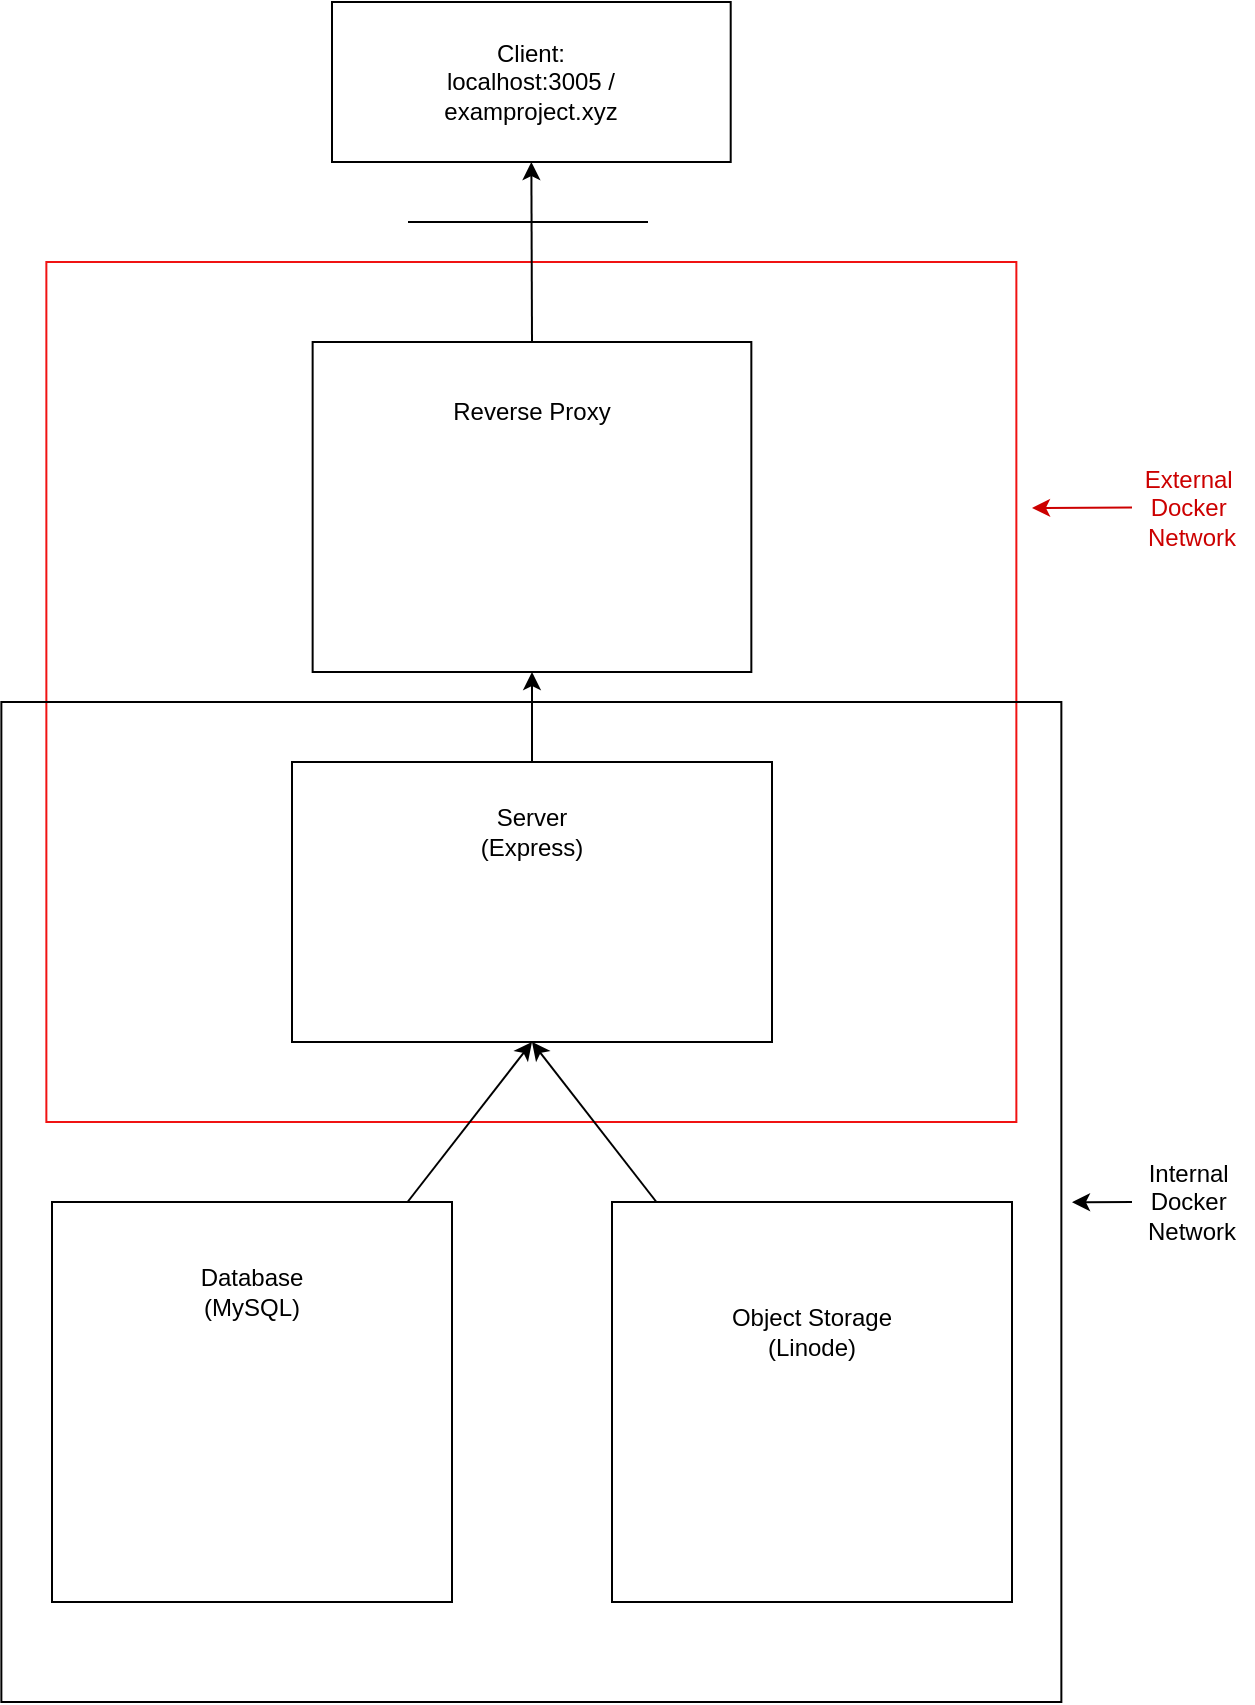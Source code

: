 <mxfile>
    <diagram name="Page-1" id="SBACAg1R_DxyBah2Urnb">
        <mxGraphModel dx="1679" dy="908" grid="1" gridSize="10" guides="1" tooltips="1" connect="1" arrows="1" fold="1" page="1" pageScale="1" pageWidth="827" pageHeight="1169" math="0" shadow="0">
            <root>
                <mxCell id="0"/>
                <mxCell id="1" parent="0"/>
                <mxCell id="20" value="" style="rounded=0;whiteSpace=wrap;html=1;" vertex="1" parent="1">
                    <mxGeometry x="174.68" y="630" width="530" height="500" as="geometry"/>
                </mxCell>
                <mxCell id="21" value="" style="rounded=0;whiteSpace=wrap;html=1;strokeColor=#F01313;" vertex="1" parent="1">
                    <mxGeometry x="197.18" y="410" width="485" height="430" as="geometry"/>
                </mxCell>
                <mxCell id="17" style="edgeStyle=none;html=1;exitX=0.5;exitY=0;exitDx=0;exitDy=0;" parent="1" source="6" edge="1">
                    <mxGeometry relative="1" as="geometry">
                        <mxPoint x="436" y="670" as="targetPoint"/>
                    </mxGeometry>
                </mxCell>
                <mxCell id="19" style="edgeStyle=none;html=1;entryX=0.5;entryY=1;entryDx=0;entryDy=0;" parent="1" source="6" target="29EiWO2GOaxbvxtyZf-W-2" edge="1">
                    <mxGeometry relative="1" as="geometry"/>
                </mxCell>
                <mxCell id="6" value="" style="rounded=0;whiteSpace=wrap;html=1;" parent="1" vertex="1">
                    <mxGeometry x="320" y="660" width="240" height="140" as="geometry"/>
                </mxCell>
                <mxCell id="29EiWO2GOaxbvxtyZf-W-2" value="" style="rounded=0;whiteSpace=wrap;html=1;" parent="1" vertex="1">
                    <mxGeometry x="330.32" y="450" width="219.35" height="165" as="geometry"/>
                </mxCell>
                <mxCell id="10" style="edgeStyle=none;html=1;entryX=0.5;entryY=1;entryDx=0;entryDy=0;" parent="1" target="11" edge="1">
                    <mxGeometry relative="1" as="geometry">
                        <mxPoint x="430.65" y="240" as="targetPoint"/>
                        <mxPoint x="440" y="450" as="sourcePoint"/>
                    </mxGeometry>
                </mxCell>
                <mxCell id="29EiWO2GOaxbvxtyZf-W-10" value="Reverse Proxy" style="text;html=1;align=center;verticalAlign=middle;whiteSpace=wrap;rounded=0;" parent="1" vertex="1">
                    <mxGeometry x="394.68" y="470" width="90" height="30" as="geometry"/>
                </mxCell>
                <mxCell id="29EiWO2GOaxbvxtyZf-W-11" value="" style="shape=image;verticalLabelPosition=bottom;labelBackgroundColor=default;verticalAlign=top;aspect=fixed;imageAspect=0;image=https://static-00.iconduck.com/assets.00/file-type-nginx-icon-1793x2048-yt5u3fm7.png;" parent="1" vertex="1">
                    <mxGeometry x="409.02" y="517.5" width="61.31" height="70" as="geometry"/>
                </mxCell>
                <mxCell id="29EiWO2GOaxbvxtyZf-W-13" value="" style="shape=image;verticalLabelPosition=bottom;labelBackgroundColor=default;verticalAlign=top;aspect=fixed;imageAspect=0;image=https://static-00.iconduck.com/assets.00/node-js-icon-454x512-nztofx17.png;" parent="1" vertex="1">
                    <mxGeometry x="413.4" y="725" width="53.2" height="60" as="geometry"/>
                </mxCell>
                <mxCell id="3" style="edgeStyle=none;html=1;entryX=0.5;entryY=1;entryDx=0;entryDy=0;" parent="1" source="29EiWO2GOaxbvxtyZf-W-16" target="6" edge="1">
                    <mxGeometry relative="1" as="geometry">
                        <mxPoint x="273.93" y="772.43" as="targetPoint"/>
                    </mxGeometry>
                </mxCell>
                <mxCell id="29EiWO2GOaxbvxtyZf-W-16" value="" style="whiteSpace=wrap;html=1;aspect=fixed;" parent="1" vertex="1">
                    <mxGeometry x="200" y="880" width="200" height="200" as="geometry"/>
                </mxCell>
                <mxCell id="29EiWO2GOaxbvxtyZf-W-17" value="Server&lt;br&gt;(Express)" style="text;html=1;align=center;verticalAlign=middle;whiteSpace=wrap;rounded=0;" parent="1" vertex="1">
                    <mxGeometry x="395" y="680" width="90" height="30" as="geometry"/>
                </mxCell>
                <mxCell id="29EiWO2GOaxbvxtyZf-W-18" value="Database&lt;br&gt;(MySQL)" style="text;html=1;align=center;verticalAlign=middle;whiteSpace=wrap;rounded=0;" parent="1" vertex="1">
                    <mxGeometry x="255" y="910" width="90" height="30" as="geometry"/>
                </mxCell>
                <mxCell id="29EiWO2GOaxbvxtyZf-W-19" value="" style="shape=image;verticalLabelPosition=bottom;labelBackgroundColor=default;verticalAlign=top;aspect=fixed;imageAspect=0;image=https://www.svgrepo.com/show/303251/mysql-logo.svg;" parent="1" vertex="1">
                    <mxGeometry x="240.0" y="930" width="120" height="120" as="geometry"/>
                </mxCell>
                <mxCell id="8" style="edgeStyle=none;html=1;" parent="1" source="5" edge="1">
                    <mxGeometry relative="1" as="geometry">
                        <mxPoint x="440" y="800" as="targetPoint"/>
                    </mxGeometry>
                </mxCell>
                <mxCell id="5" value="" style="whiteSpace=wrap;html=1;aspect=fixed;" parent="1" vertex="1">
                    <mxGeometry x="480" y="880" width="200" height="200" as="geometry"/>
                </mxCell>
                <mxCell id="11" value="Client:&lt;br&gt;localhost:3005 /&lt;br&gt;examproject.xyz" style="rounded=0;whiteSpace=wrap;html=1;" parent="1" vertex="1">
                    <mxGeometry x="340" y="280" width="199.35" height="80" as="geometry"/>
                </mxCell>
                <mxCell id="13" value="" style="endArrow=none;html=1;" parent="1" edge="1">
                    <mxGeometry width="50" height="50" relative="1" as="geometry">
                        <mxPoint x="378" y="390" as="sourcePoint"/>
                        <mxPoint x="498" y="390" as="targetPoint"/>
                    </mxGeometry>
                </mxCell>
                <mxCell id="15" value="" style="shape=image;verticalLabelPosition=bottom;labelBackgroundColor=default;verticalAlign=top;aspect=fixed;imageAspect=0;image=https://cdn.freebiesupply.com/logos/large/2x/linode-1-logo-png-transparent.png;" parent="1" vertex="1">
                    <mxGeometry x="553.25" y="985.9" width="53.5" height="64.1" as="geometry"/>
                </mxCell>
                <mxCell id="16" value="Object Storage (Linode)" style="text;html=1;strokeColor=none;fillColor=none;align=center;verticalAlign=middle;whiteSpace=wrap;rounded=0;" parent="1" vertex="1">
                    <mxGeometry x="525.17" y="930" width="109.67" height="30" as="geometry"/>
                </mxCell>
                <mxCell id="23" value="" style="endArrow=none;html=1;entryX=0;entryY=0;entryDx=0;entryDy=0;" edge="1" parent="1" target="20">
                    <mxGeometry width="50" height="50" relative="1" as="geometry">
                        <mxPoint x="705" y="630" as="sourcePoint"/>
                        <mxPoint x="755" y="580" as="targetPoint"/>
                    </mxGeometry>
                </mxCell>
                <mxCell id="25" style="edgeStyle=none;html=1;exitX=0;exitY=0.5;exitDx=0;exitDy=0;" edge="1" parent="1" source="24">
                    <mxGeometry relative="1" as="geometry">
                        <mxPoint x="710" y="880.111" as="targetPoint"/>
                    </mxGeometry>
                </mxCell>
                <mxCell id="24" value="Internal&amp;nbsp;&lt;br&gt;Docker&amp;nbsp;&lt;br&gt;Network" style="text;html=1;strokeColor=none;fillColor=none;align=center;verticalAlign=middle;whiteSpace=wrap;rounded=0;" vertex="1" parent="1">
                    <mxGeometry x="740" y="865" width="60" height="30" as="geometry"/>
                </mxCell>
                <mxCell id="27" style="edgeStyle=none;html=1;strokeColor=#CC0000;" edge="1" parent="1" source="26">
                    <mxGeometry relative="1" as="geometry">
                        <mxPoint x="690" y="533" as="targetPoint"/>
                    </mxGeometry>
                </mxCell>
                <mxCell id="26" value="&lt;font color=&quot;#cc0000&quot;&gt;External&amp;nbsp;&lt;br&gt;Docker&amp;nbsp;&lt;br&gt;Network&lt;/font&gt;" style="text;html=1;strokeColor=none;fillColor=none;align=center;verticalAlign=middle;whiteSpace=wrap;rounded=0;" vertex="1" parent="1">
                    <mxGeometry x="740" y="517.5" width="60" height="30" as="geometry"/>
                </mxCell>
            </root>
        </mxGraphModel>
    </diagram>
</mxfile>